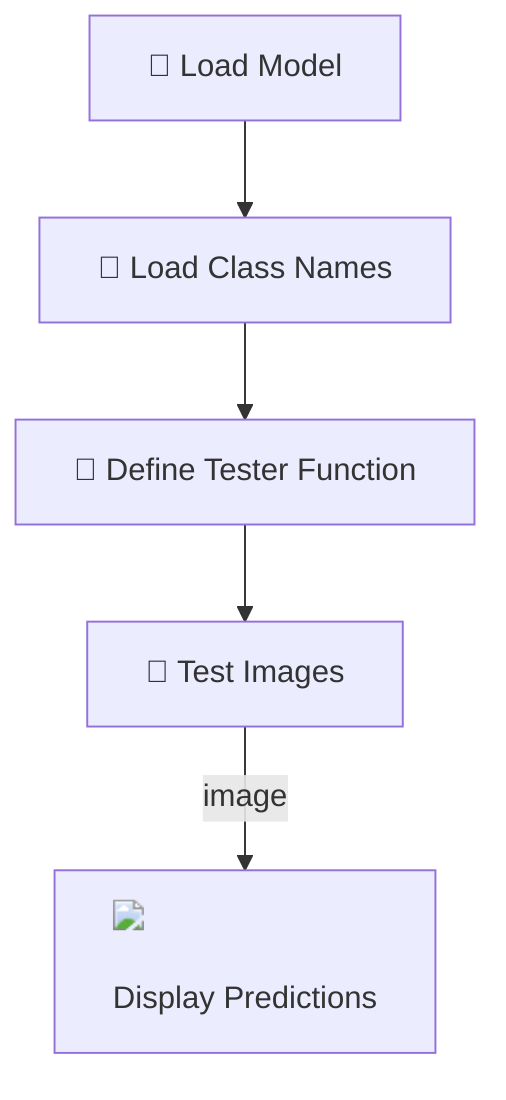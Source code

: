 flowchart TD
    A["📁 Load Model"] --> B["📄 Load Class Names"]
    B --> C["🧠 Define Tester Function"]
    C --> D["📸 Test Images"]
    D -->|image| E["<img src='dummy_plots/scatter_plot_template.svg'/> <br/> Display Predictions"]